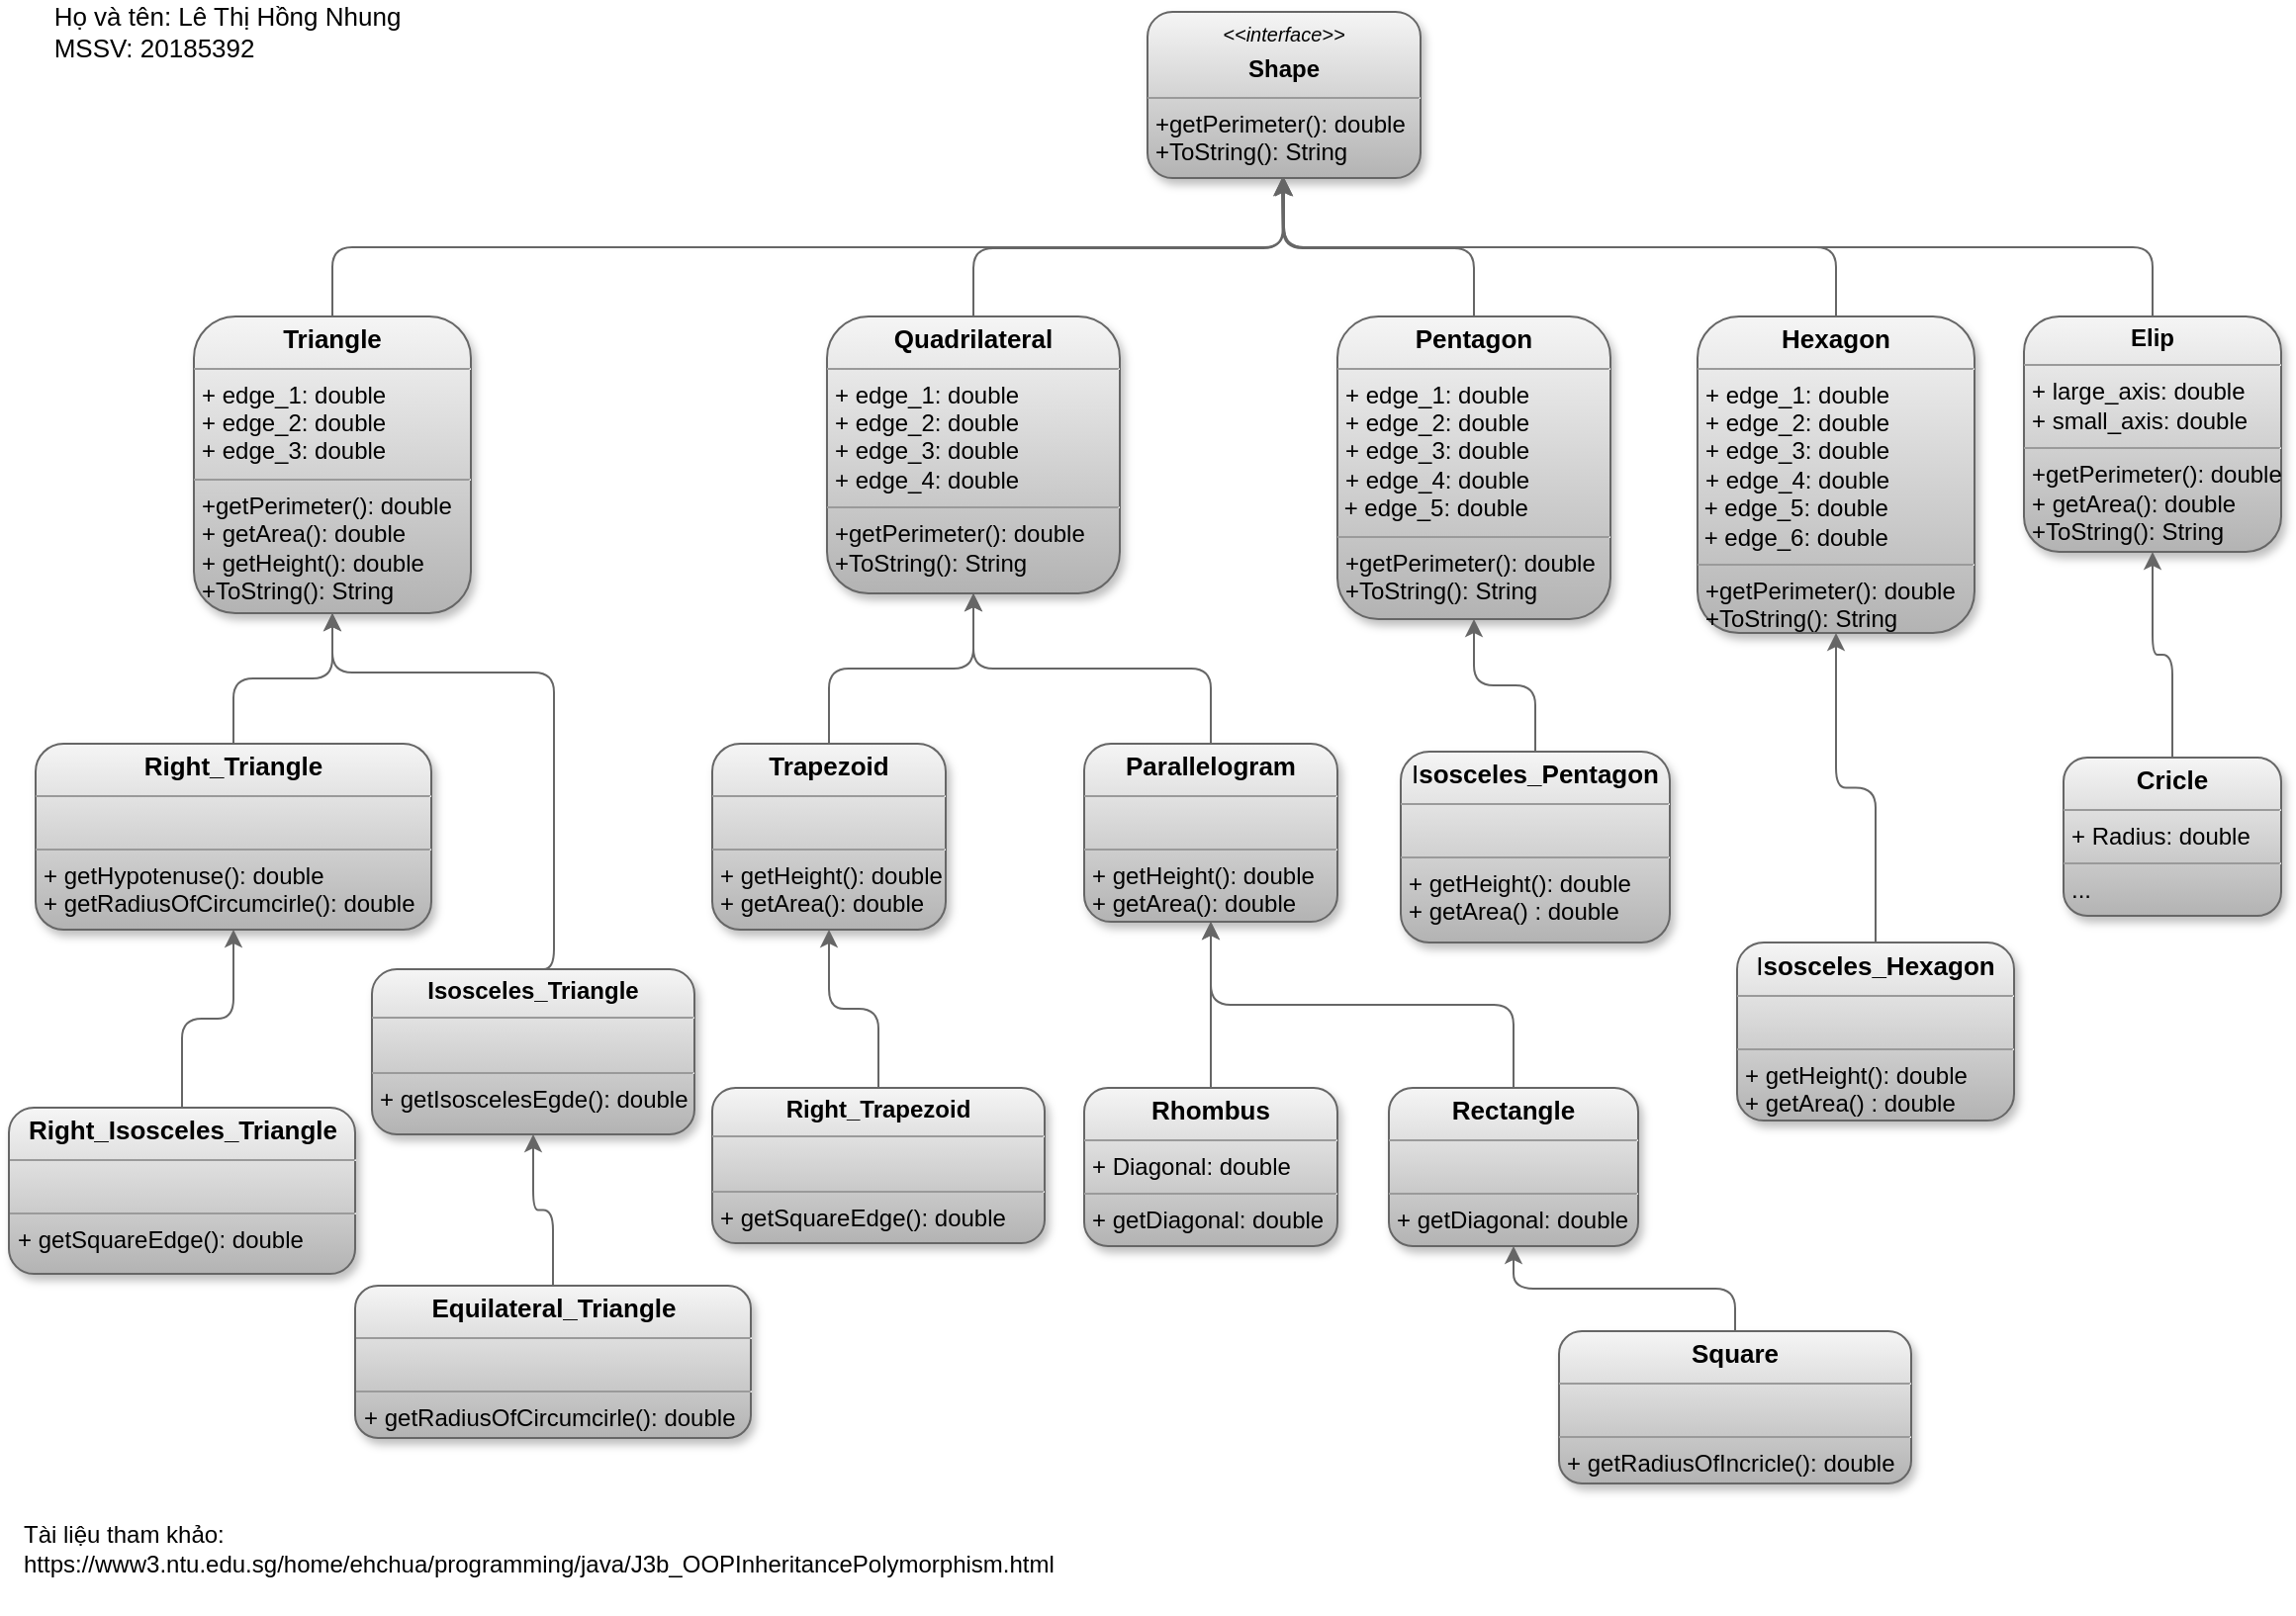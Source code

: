 <mxfile version="14.1.1" type="github">
  <diagram id="C5RBs43oDa-KdzZeNtuy" name="Page-1">
    <mxGraphModel dx="1351" dy="921" grid="1" gridSize="10" guides="1" tooltips="1" connect="1" arrows="1" fold="1" page="1" pageScale="1" pageWidth="1169" pageHeight="827" background="none" math="0" shadow="0">
      <root>
        <mxCell id="WIyWlLk6GJQsqaUBKTNV-0" />
        <mxCell id="WIyWlLk6GJQsqaUBKTNV-1" parent="WIyWlLk6GJQsqaUBKTNV-0" />
        <mxCell id="U2i1dE1MUxdrKTtORMYy-55" value="&lt;p style=&quot;margin: 0px ; margin-top: 4px ; text-align: center&quot;&gt;&lt;b&gt;&lt;font style=&quot;font-size: 13px&quot;&gt;Cricle&lt;/font&gt;&lt;/b&gt;&lt;/p&gt;&lt;hr size=&quot;1&quot;&gt;&lt;p style=&quot;margin: 0px ; margin-left: 4px&quot;&gt;+ Radius: double&lt;/p&gt;&lt;hr size=&quot;1&quot;&gt;&lt;p style=&quot;margin: 0px ; margin-left: 4px&quot;&gt;...&lt;/p&gt;" style="verticalAlign=top;align=left;overflow=fill;fontSize=12;fontFamily=Helvetica;html=1;rounded=1;shadow=1;gradientColor=#b3b3b3;fillColor=#f5f5f5;strokeColor=#666666;" parent="WIyWlLk6GJQsqaUBKTNV-1" vertex="1">
          <mxGeometry x="1045" y="393" width="110" height="80" as="geometry" />
        </mxCell>
        <mxCell id="U2i1dE1MUxdrKTtORMYy-7" value="&lt;p style=&quot;margin: 0px ; margin-top: 4px ; text-align: center&quot;&gt;&lt;i&gt;&lt;font style=&quot;font-size: 10px&quot;&gt;&amp;lt;&amp;lt;interface&amp;gt;&amp;gt;&lt;/font&gt;&lt;/i&gt;&lt;/p&gt;&lt;p style=&quot;margin: 0px ; margin-top: 4px ; text-align: center&quot;&gt;&lt;b&gt;Shape&lt;/b&gt;&lt;/p&gt;&lt;hr size=&quot;1&quot;&gt;&lt;p style=&quot;margin: 0px ; margin-left: 4px&quot;&gt;+getPerimeter(): double&amp;nbsp;&lt;/p&gt;&lt;p style=&quot;margin: 0px ; margin-left: 4px&quot;&gt;+ToString(): String&lt;br&gt;&lt;/p&gt;" style="verticalAlign=top;align=left;overflow=fill;fontSize=12;fontFamily=Helvetica;html=1;rounded=1;shadow=1;gradientColor=#b3b3b3;fillColor=#f5f5f5;strokeColor=#666666;" parent="WIyWlLk6GJQsqaUBKTNV-1" vertex="1">
          <mxGeometry x="582" y="16" width="138" height="84" as="geometry" />
        </mxCell>
        <mxCell id="fny_NA5VheAXMlxeYnRB-1" style="edgeStyle=orthogonalEdgeStyle;orthogonalLoop=1;jettySize=auto;html=1;exitX=0.5;exitY=0;exitDx=0;exitDy=0;entryX=0.5;entryY=1;entryDx=0;entryDy=0;gradientColor=#b3b3b3;fillColor=#f5f5f5;strokeColor=#666666;" parent="WIyWlLk6GJQsqaUBKTNV-1" source="U2i1dE1MUxdrKTtORMYy-12" target="U2i1dE1MUxdrKTtORMYy-7" edge="1">
          <mxGeometry relative="1" as="geometry" />
        </mxCell>
        <mxCell id="U2i1dE1MUxdrKTtORMYy-12" value="&lt;p style=&quot;margin: 0px ; margin-top: 4px ; text-align: center&quot;&gt;&lt;b&gt;&lt;font style=&quot;font-size: 13px&quot;&gt;Triangle&lt;/font&gt;&lt;/b&gt;&lt;br&gt;&lt;/p&gt;&lt;hr size=&quot;1&quot;&gt;&lt;p style=&quot;margin: 0px ; margin-left: 4px&quot;&gt;+ edge_1: double&lt;/p&gt;&lt;p style=&quot;margin: 0px ; margin-left: 4px&quot;&gt;+ edge_2: double&lt;/p&gt;&lt;p style=&quot;margin: 0px ; margin-left: 4px&quot;&gt;+ edge_3: double&lt;/p&gt;&lt;hr size=&quot;1&quot;&gt;&lt;p style=&quot;margin: 0px ; margin-left: 4px&quot;&gt;+getPerimeter(): double&amp;nbsp;&lt;br&gt;&lt;/p&gt;&lt;p style=&quot;margin: 0px ; margin-left: 4px&quot;&gt;+ getArea(): double&lt;/p&gt;&lt;p style=&quot;margin: 0px ; margin-left: 4px&quot;&gt;+ getHeight(): double&lt;/p&gt;&lt;p style=&quot;margin: 0px 0px 0px 4px&quot;&gt;+ToString(): String&lt;/p&gt;" style="verticalAlign=top;align=left;overflow=fill;fontSize=12;fontFamily=Helvetica;html=1;rounded=1;shadow=1;gradientColor=#b3b3b3;fillColor=#f5f5f5;strokeColor=#666666;" parent="WIyWlLk6GJQsqaUBKTNV-1" vertex="1">
          <mxGeometry x="100" y="170" width="140" height="150" as="geometry" />
        </mxCell>
        <mxCell id="fny_NA5VheAXMlxeYnRB-7" style="edgeStyle=orthogonalEdgeStyle;orthogonalLoop=1;jettySize=auto;html=1;exitX=0.5;exitY=0;exitDx=0;exitDy=0;gradientColor=#b3b3b3;fillColor=#f5f5f5;strokeColor=#666666;" parent="WIyWlLk6GJQsqaUBKTNV-1" source="U2i1dE1MUxdrKTtORMYy-14" edge="1">
          <mxGeometry relative="1" as="geometry">
            <mxPoint x="650" y="100" as="targetPoint" />
          </mxGeometry>
        </mxCell>
        <mxCell id="U2i1dE1MUxdrKTtORMYy-14" value="&lt;p style=&quot;margin: 0px ; margin-top: 4px ; text-align: center&quot;&gt;&lt;font style=&quot;font-size: 13px&quot;&gt;&lt;b&gt;Quadrilateral&lt;/b&gt;&lt;/font&gt;&lt;br&gt;&lt;/p&gt;&lt;hr size=&quot;1&quot;&gt;&lt;p style=&quot;margin: 0px 0px 0px 4px&quot;&gt;+ edge_1: double&lt;/p&gt;&lt;p style=&quot;margin: 0px 0px 0px 4px&quot;&gt;+ edge_2: double&lt;/p&gt;&lt;p style=&quot;margin: 0px 0px 0px 4px&quot;&gt;+ edge_3: double&lt;/p&gt;&lt;p style=&quot;margin: 0px 0px 0px 4px&quot;&gt;+ edge_4: double&lt;/p&gt;&lt;hr size=&quot;1&quot;&gt;&lt;p style=&quot;margin: 0px 0px 0px 4px&quot;&gt;+getPerimeter(): double&amp;nbsp;&lt;/p&gt;&lt;p style=&quot;margin: 0px 0px 0px 4px&quot;&gt;+ToString(): String&lt;/p&gt;" style="verticalAlign=top;align=left;overflow=fill;fontSize=12;fontFamily=Helvetica;html=1;rounded=1;shadow=1;gradientColor=#b3b3b3;fillColor=#f5f5f5;strokeColor=#666666;" parent="WIyWlLk6GJQsqaUBKTNV-1" vertex="1">
          <mxGeometry x="420" y="170" width="148" height="140" as="geometry" />
        </mxCell>
        <mxCell id="fny_NA5VheAXMlxeYnRB-14" style="edgeStyle=orthogonalEdgeStyle;orthogonalLoop=1;jettySize=auto;html=1;exitX=0.5;exitY=0;exitDx=0;exitDy=0;gradientColor=#b3b3b3;fillColor=#f5f5f5;strokeColor=#666666;" parent="WIyWlLk6GJQsqaUBKTNV-1" source="U2i1dE1MUxdrKTtORMYy-15" edge="1">
          <mxGeometry relative="1" as="geometry">
            <mxPoint x="650.0" y="100" as="targetPoint" />
          </mxGeometry>
        </mxCell>
        <mxCell id="U2i1dE1MUxdrKTtORMYy-15" value="&lt;p style=&quot;margin: 0px ; margin-top: 4px ; text-align: center&quot;&gt;&lt;b&gt;&lt;font style=&quot;font-size: 13px&quot;&gt;Pentagon&lt;/font&gt;&lt;/b&gt;&lt;br&gt;&lt;/p&gt;&lt;hr size=&quot;1&quot;&gt;&lt;p style=&quot;margin: 0px 0px 0px 4px&quot;&gt;+ edge_1: double&lt;/p&gt;&lt;p style=&quot;margin: 0px 0px 0px 4px&quot;&gt;+ edge_2: double&lt;/p&gt;&lt;p style=&quot;margin: 0px 0px 0px 4px&quot;&gt;+ edge_3: double&lt;/p&gt;&lt;p style=&quot;margin: 0px 0px 0px 4px&quot;&gt;+ edge_4: double&lt;/p&gt;&lt;div&gt;&amp;nbsp;+ edge_5: double&lt;/div&gt;&lt;hr size=&quot;1&quot;&gt;&lt;p style=&quot;margin: 0px 0px 0px 4px&quot;&gt;+getPerimeter(): double&amp;nbsp;&lt;/p&gt;&lt;p style=&quot;margin: 0px 0px 0px 4px&quot;&gt;+ToString(): String&lt;/p&gt;" style="verticalAlign=top;align=left;overflow=fill;fontSize=12;fontFamily=Helvetica;html=1;rounded=1;shadow=1;gradientColor=#b3b3b3;fillColor=#f5f5f5;strokeColor=#666666;" parent="WIyWlLk6GJQsqaUBKTNV-1" vertex="1">
          <mxGeometry x="678" y="170" width="138" height="153" as="geometry" />
        </mxCell>
        <mxCell id="fny_NA5VheAXMlxeYnRB-2" style="edgeStyle=orthogonalEdgeStyle;orthogonalLoop=1;jettySize=auto;html=1;exitX=0.5;exitY=0;exitDx=0;exitDy=0;entryX=0.5;entryY=1;entryDx=0;entryDy=0;gradientColor=#b3b3b3;fillColor=#f5f5f5;strokeColor=#666666;" parent="WIyWlLk6GJQsqaUBKTNV-1" source="U2i1dE1MUxdrKTtORMYy-33" target="U2i1dE1MUxdrKTtORMYy-12" edge="1">
          <mxGeometry relative="1" as="geometry" />
        </mxCell>
        <mxCell id="U2i1dE1MUxdrKTtORMYy-33" value="&lt;p style=&quot;margin: 0px ; margin-top: 4px ; text-align: center&quot;&gt;&lt;b&gt;&lt;font style=&quot;font-size: 13px&quot;&gt;Right_Triangle&lt;/font&gt;&lt;/b&gt;&lt;/p&gt;&lt;hr size=&quot;1&quot;&gt;&lt;p style=&quot;margin: 0px ; margin-left: 4px&quot;&gt;&lt;br&gt;&lt;/p&gt;&lt;hr size=&quot;1&quot;&gt;&lt;p style=&quot;margin: 0px ; margin-left: 4px&quot;&gt;+ getHypotenuse(): double&lt;/p&gt;&lt;p style=&quot;margin: 0px ; margin-left: 4px&quot;&gt;+ getRadiusOfCircumcirle(): double&lt;br&gt;&lt;/p&gt;" style="verticalAlign=top;align=left;overflow=fill;fontSize=12;fontFamily=Helvetica;html=1;rounded=1;shadow=1;gradientColor=#b3b3b3;fillColor=#f5f5f5;strokeColor=#666666;" parent="WIyWlLk6GJQsqaUBKTNV-1" vertex="1">
          <mxGeometry x="20" y="386" width="200" height="94" as="geometry" />
        </mxCell>
        <mxCell id="fny_NA5VheAXMlxeYnRB-5" style="edgeStyle=orthogonalEdgeStyle;orthogonalLoop=1;jettySize=auto;html=1;exitX=0.5;exitY=0;exitDx=0;exitDy=0;entryX=0.5;entryY=1;entryDx=0;entryDy=0;gradientColor=#b3b3b3;fillColor=#f5f5f5;strokeColor=#666666;" parent="WIyWlLk6GJQsqaUBKTNV-1" source="U2i1dE1MUxdrKTtORMYy-42" target="U2i1dE1MUxdrKTtORMYy-14" edge="1">
          <mxGeometry relative="1" as="geometry" />
        </mxCell>
        <mxCell id="U2i1dE1MUxdrKTtORMYy-42" value="&lt;p style=&quot;margin: 0px ; margin-top: 4px ; text-align: center&quot;&gt;&lt;font style=&quot;font-size: 13px&quot;&gt;&lt;b&gt;Trapezoid&lt;/b&gt;&lt;/font&gt;&lt;br&gt;&lt;/p&gt;&lt;hr size=&quot;1&quot;&gt;&lt;p style=&quot;margin: 0px ; margin-left: 4px&quot;&gt;&lt;br&gt;&lt;/p&gt;&lt;hr size=&quot;1&quot;&gt;&lt;p style=&quot;margin: 0px ; margin-left: 4px&quot;&gt;+ getHeight(): double&lt;/p&gt;&lt;p style=&quot;margin: 0px ; margin-left: 4px&quot;&gt;+ getArea(): double&lt;/p&gt;&lt;p style=&quot;margin: 0px ; margin-left: 4px&quot;&gt;&lt;br&gt;&lt;/p&gt;&lt;p style=&quot;margin: 0px ; margin-left: 4px&quot;&gt;&lt;br&gt;&lt;/p&gt;" style="verticalAlign=top;align=left;overflow=fill;fontSize=12;fontFamily=Helvetica;html=1;rounded=1;shadow=1;gradientColor=#b3b3b3;fillColor=#f5f5f5;strokeColor=#666666;" parent="WIyWlLk6GJQsqaUBKTNV-1" vertex="1">
          <mxGeometry x="362" y="386" width="118" height="94" as="geometry" />
        </mxCell>
        <mxCell id="fny_NA5VheAXMlxeYnRB-8" style="edgeStyle=orthogonalEdgeStyle;orthogonalLoop=1;jettySize=auto;html=1;exitX=0.5;exitY=0;exitDx=0;exitDy=0;entryX=0.5;entryY=1;entryDx=0;entryDy=0;gradientColor=#b3b3b3;fillColor=#f5f5f5;strokeColor=#666666;" parent="WIyWlLk6GJQsqaUBKTNV-1" source="U2i1dE1MUxdrKTtORMYy-43" target="U2i1dE1MUxdrKTtORMYy-14" edge="1">
          <mxGeometry relative="1" as="geometry" />
        </mxCell>
        <mxCell id="U2i1dE1MUxdrKTtORMYy-43" value="&lt;p style=&quot;margin: 0px ; margin-top: 4px ; text-align: center&quot;&gt;&lt;b&gt;&lt;font style=&quot;font-size: 13px&quot;&gt;Parallelogram&lt;/font&gt;&lt;/b&gt;&lt;br&gt;&lt;/p&gt;&lt;hr size=&quot;1&quot;&gt;&lt;p style=&quot;margin: 0px ; margin-left: 4px&quot;&gt;&lt;br&gt;&lt;/p&gt;&lt;hr size=&quot;1&quot;&gt;&lt;p style=&quot;margin: 0px ; margin-left: 4px&quot;&gt;+ getHeight(): double&lt;/p&gt;&lt;p style=&quot;margin: 0px ; margin-left: 4px&quot;&gt;+ getArea(): double&lt;/p&gt;" style="verticalAlign=top;align=left;overflow=fill;fontSize=12;fontFamily=Helvetica;html=1;rounded=1;shadow=1;gradientColor=#b3b3b3;fillColor=#f5f5f5;strokeColor=#666666;" parent="WIyWlLk6GJQsqaUBKTNV-1" vertex="1">
          <mxGeometry x="550" y="386" width="128" height="90" as="geometry" />
        </mxCell>
        <mxCell id="fny_NA5VheAXMlxeYnRB-16" style="edgeStyle=orthogonalEdgeStyle;orthogonalLoop=1;jettySize=auto;html=1;exitX=0.5;exitY=0;exitDx=0;exitDy=0;entryX=0.5;entryY=1;entryDx=0;entryDy=0;gradientColor=#b3b3b3;fillColor=#f5f5f5;strokeColor=#666666;" parent="WIyWlLk6GJQsqaUBKTNV-1" source="U2i1dE1MUxdrKTtORMYy-46" target="U2i1dE1MUxdrKTtORMYy-15" edge="1">
          <mxGeometry relative="1" as="geometry" />
        </mxCell>
        <mxCell id="U2i1dE1MUxdrKTtORMYy-46" value="&lt;p style=&quot;margin: 4px 0px 0px ; text-align: center ; font-size: 13px&quot;&gt;I&lt;b&gt;sosceles_Pentagon&lt;/b&gt;&lt;/p&gt;&lt;hr size=&quot;1&quot;&gt;&lt;p style=&quot;margin: 0px ; margin-left: 4px&quot;&gt;&lt;br&gt;&lt;/p&gt;&lt;hr size=&quot;1&quot;&gt;&lt;p style=&quot;margin: 0px ; margin-left: 4px&quot;&gt;+ getHeight(): double&lt;/p&gt;&lt;p style=&quot;margin: 0px ; margin-left: 4px&quot;&gt;+ getArea() : double&lt;/p&gt;" style="verticalAlign=top;align=left;overflow=fill;fontSize=12;fontFamily=Helvetica;html=1;rounded=1;shadow=1;gradientColor=#b3b3b3;fillColor=#f5f5f5;strokeColor=#666666;" parent="WIyWlLk6GJQsqaUBKTNV-1" vertex="1">
          <mxGeometry x="710" y="390" width="136" height="96.5" as="geometry" />
        </mxCell>
        <mxCell id="fny_NA5VheAXMlxeYnRB-15" style="edgeStyle=orthogonalEdgeStyle;orthogonalLoop=1;jettySize=auto;html=1;exitX=0.5;exitY=0;exitDx=0;exitDy=0;entryX=0.5;entryY=1;entryDx=0;entryDy=0;gradientColor=#b3b3b3;fillColor=#f5f5f5;strokeColor=#666666;" parent="WIyWlLk6GJQsqaUBKTNV-1" source="U2i1dE1MUxdrKTtORMYy-50" target="U2i1dE1MUxdrKTtORMYy-7" edge="1">
          <mxGeometry relative="1" as="geometry" />
        </mxCell>
        <mxCell id="U2i1dE1MUxdrKTtORMYy-50" value="&lt;p style=&quot;margin: 0px ; margin-top: 4px ; text-align: center&quot;&gt;&lt;b&gt;&lt;font style=&quot;font-size: 13px&quot;&gt;Hexagon&lt;/font&gt;&lt;/b&gt;&lt;br&gt;&lt;/p&gt;&lt;hr size=&quot;1&quot;&gt;&lt;p style=&quot;margin: 0px 0px 0px 4px&quot;&gt;+ edge_1: double&lt;/p&gt;&lt;p style=&quot;margin: 0px 0px 0px 4px&quot;&gt;+ edge_2: double&lt;/p&gt;&lt;p style=&quot;margin: 0px 0px 0px 4px&quot;&gt;+ edge_3: double&lt;/p&gt;&lt;p style=&quot;margin: 0px 0px 0px 4px&quot;&gt;+ edge_4: double&lt;/p&gt;&lt;div&gt;&amp;nbsp;+ edge_5: double&lt;/div&gt;&lt;div&gt;&amp;nbsp;+ edge_6: double&lt;/div&gt;&lt;hr size=&quot;1&quot;&gt;&lt;p style=&quot;margin: 0px 0px 0px 4px&quot;&gt;+getPerimeter(): double&amp;nbsp;&lt;/p&gt;&lt;p style=&quot;margin: 0px 0px 0px 4px&quot;&gt;+ToString(): String&lt;/p&gt;" style="verticalAlign=top;align=left;overflow=fill;fontSize=12;fontFamily=Helvetica;html=1;rounded=1;glass=0;shadow=1;sketch=0;gradientColor=#b3b3b3;fillColor=#f5f5f5;strokeColor=#666666;" parent="WIyWlLk6GJQsqaUBKTNV-1" vertex="1">
          <mxGeometry x="860" y="170" width="140" height="160" as="geometry" />
        </mxCell>
        <mxCell id="fny_NA5VheAXMlxeYnRB-13" style="edgeStyle=orthogonalEdgeStyle;orthogonalLoop=1;jettySize=auto;html=1;exitX=0.5;exitY=0;exitDx=0;exitDy=0;entryX=0.5;entryY=1;entryDx=0;entryDy=0;gradientColor=#b3b3b3;fillColor=#f5f5f5;strokeColor=#666666;" parent="WIyWlLk6GJQsqaUBKTNV-1" source="U2i1dE1MUxdrKTtORMYy-53" target="U2i1dE1MUxdrKTtORMYy-7" edge="1">
          <mxGeometry relative="1" as="geometry" />
        </mxCell>
        <mxCell id="U2i1dE1MUxdrKTtORMYy-53" value="&lt;p style=&quot;margin: 0px ; margin-top: 4px ; text-align: center&quot;&gt;&lt;b&gt;Elip&lt;/b&gt;&lt;/p&gt;&lt;hr size=&quot;1&quot;&gt;&lt;p style=&quot;margin: 0px ; margin-left: 4px&quot;&gt;+ large_axis: double&lt;/p&gt;&lt;p style=&quot;margin: 0px ; margin-left: 4px&quot;&gt;+ small_axis: double&lt;/p&gt;&lt;hr size=&quot;1&quot;&gt;&lt;p style=&quot;margin: 0px 0px 0px 4px&quot;&gt;+getPerimeter(): double&amp;nbsp;&lt;br&gt;&lt;/p&gt;&lt;p style=&quot;margin: 0px 0px 0px 4px&quot;&gt;+ getArea(): double&lt;/p&gt;&lt;p style=&quot;margin: 0px 0px 0px 4px&quot;&gt;+ToString(): String&lt;/p&gt;" style="verticalAlign=top;align=left;overflow=fill;fontSize=12;fontFamily=Helvetica;html=1;rounded=1;shadow=1;gradientColor=#b3b3b3;fillColor=#f5f5f5;strokeColor=#666666;" parent="WIyWlLk6GJQsqaUBKTNV-1" vertex="1">
          <mxGeometry x="1025" y="170" width="130" height="119" as="geometry" />
        </mxCell>
        <mxCell id="fny_NA5VheAXMlxeYnRB-12" style="edgeStyle=orthogonalEdgeStyle;orthogonalLoop=1;jettySize=auto;html=1;exitX=0.5;exitY=0;exitDx=0;exitDy=0;entryX=0.5;entryY=1;entryDx=0;entryDy=0;gradientColor=#b3b3b3;fillColor=#f5f5f5;strokeColor=#666666;" parent="WIyWlLk6GJQsqaUBKTNV-1" source="U2i1dE1MUxdrKTtORMYy-55" target="U2i1dE1MUxdrKTtORMYy-53" edge="1">
          <mxGeometry relative="1" as="geometry" />
        </mxCell>
        <mxCell id="fny_NA5VheAXMlxeYnRB-3" style="edgeStyle=orthogonalEdgeStyle;orthogonalLoop=1;jettySize=auto;html=1;exitX=0.5;exitY=0;exitDx=0;exitDy=0;entryX=0.5;entryY=1;entryDx=0;entryDy=0;gradientColor=#b3b3b3;fillColor=#f5f5f5;strokeColor=#666666;" parent="WIyWlLk6GJQsqaUBKTNV-1" source="U2i1dE1MUxdrKTtORMYy-60" target="U2i1dE1MUxdrKTtORMYy-12" edge="1">
          <mxGeometry relative="1" as="geometry">
            <Array as="points">
              <mxPoint x="282" y="350" />
              <mxPoint x="170" y="350" />
            </Array>
          </mxGeometry>
        </mxCell>
        <mxCell id="U2i1dE1MUxdrKTtORMYy-60" value="&lt;p style=&quot;margin: 0px ; margin-top: 4px ; text-align: center&quot;&gt;&lt;b&gt;Isosceles_Triangle&lt;/b&gt;&lt;/p&gt;&lt;hr size=&quot;1&quot;&gt;&lt;p style=&quot;margin: 0px ; margin-left: 4px&quot;&gt;&lt;br&gt;&lt;/p&gt;&lt;hr size=&quot;1&quot;&gt;&lt;p style=&quot;margin: 0px ; margin-left: 4px&quot;&gt;+ getIsoscelesEgde(): double&lt;/p&gt;" style="verticalAlign=top;align=left;overflow=fill;fontSize=12;fontFamily=Helvetica;html=1;rounded=1;shadow=1;gradientColor=#b3b3b3;fillColor=#f5f5f5;strokeColor=#666666;" parent="WIyWlLk6GJQsqaUBKTNV-1" vertex="1">
          <mxGeometry x="190" y="500" width="163" height="83.5" as="geometry" />
        </mxCell>
        <mxCell id="fny_NA5VheAXMlxeYnRB-6" style="edgeStyle=orthogonalEdgeStyle;orthogonalLoop=1;jettySize=auto;html=1;exitX=0.5;exitY=0;exitDx=0;exitDy=0;entryX=0.5;entryY=1;entryDx=0;entryDy=0;gradientColor=#b3b3b3;fillColor=#f5f5f5;strokeColor=#666666;" parent="WIyWlLk6GJQsqaUBKTNV-1" source="U2i1dE1MUxdrKTtORMYy-65" target="U2i1dE1MUxdrKTtORMYy-42" edge="1">
          <mxGeometry relative="1" as="geometry" />
        </mxCell>
        <mxCell id="U2i1dE1MUxdrKTtORMYy-65" value="&lt;p style=&quot;margin: 0px ; margin-top: 4px ; text-align: center&quot;&gt;&lt;b&gt;Right_Trapezoid&lt;/b&gt;&lt;/p&gt;&lt;hr size=&quot;1&quot;&gt;&lt;p style=&quot;margin: 0px ; margin-left: 4px&quot;&gt;&lt;br&gt;&lt;/p&gt;&lt;hr size=&quot;1&quot;&gt;&lt;p style=&quot;margin: 0px ; margin-left: 4px&quot;&gt;+ getSquareEdge(): double&lt;/p&gt;&lt;p style=&quot;margin: 0px ; margin-left: 4px&quot;&gt;&lt;br&gt;&lt;/p&gt;" style="verticalAlign=top;align=left;overflow=fill;fontSize=12;fontFamily=Helvetica;html=1;rounded=1;shadow=1;gradientColor=#b3b3b3;fillColor=#f5f5f5;strokeColor=#666666;" parent="WIyWlLk6GJQsqaUBKTNV-1" vertex="1">
          <mxGeometry x="362" y="560" width="168" height="78.5" as="geometry" />
        </mxCell>
        <mxCell id="fny_NA5VheAXMlxeYnRB-10" style="edgeStyle=orthogonalEdgeStyle;orthogonalLoop=1;jettySize=auto;html=1;exitX=0.5;exitY=0;exitDx=0;exitDy=0;entryX=0.5;entryY=1;entryDx=0;entryDy=0;gradientColor=#b3b3b3;fillColor=#f5f5f5;strokeColor=#666666;" parent="WIyWlLk6GJQsqaUBKTNV-1" source="U2i1dE1MUxdrKTtORMYy-68" target="U2i1dE1MUxdrKTtORMYy-43" edge="1">
          <mxGeometry relative="1" as="geometry" />
        </mxCell>
        <mxCell id="U2i1dE1MUxdrKTtORMYy-68" value="&lt;p style=&quot;margin: 0px ; margin-top: 4px ; text-align: center&quot;&gt;&lt;b&gt;&lt;font style=&quot;font-size: 13px&quot;&gt;Rectangle&lt;/font&gt;&lt;/b&gt;&lt;br&gt;&lt;/p&gt;&lt;hr size=&quot;1&quot;&gt;&lt;p style=&quot;margin: 0px ; margin-left: 4px&quot;&gt;&lt;br&gt;&lt;/p&gt;&lt;hr size=&quot;1&quot;&gt;&lt;p style=&quot;margin: 0px ; margin-left: 4px&quot;&gt;+ getDiagonal: double&lt;/p&gt;&lt;p style=&quot;margin: 0px ; margin-left: 4px&quot;&gt;&lt;br&gt;&lt;/p&gt;" style="verticalAlign=top;align=left;overflow=fill;fontSize=12;fontFamily=Helvetica;html=1;rounded=1;shadow=1;gradientColor=#b3b3b3;fillColor=#f5f5f5;strokeColor=#666666;" parent="WIyWlLk6GJQsqaUBKTNV-1" vertex="1">
          <mxGeometry x="704" y="560" width="126" height="80" as="geometry" />
        </mxCell>
        <mxCell id="fny_NA5VheAXMlxeYnRB-9" style="edgeStyle=orthogonalEdgeStyle;orthogonalLoop=1;jettySize=auto;html=1;exitX=0.5;exitY=0;exitDx=0;exitDy=0;entryX=0.5;entryY=1;entryDx=0;entryDy=0;gradientColor=#b3b3b3;fillColor=#f5f5f5;strokeColor=#666666;" parent="WIyWlLk6GJQsqaUBKTNV-1" source="U2i1dE1MUxdrKTtORMYy-70" target="U2i1dE1MUxdrKTtORMYy-43" edge="1">
          <mxGeometry relative="1" as="geometry" />
        </mxCell>
        <mxCell id="U2i1dE1MUxdrKTtORMYy-70" value="&lt;p style=&quot;margin: 0px ; margin-top: 4px ; text-align: center&quot;&gt;&lt;b&gt;&lt;font style=&quot;font-size: 13px&quot;&gt;Rhombus&lt;/font&gt;&lt;/b&gt;&lt;br&gt;&lt;/p&gt;&lt;hr size=&quot;1&quot;&gt;&lt;p style=&quot;margin: 0px ; margin-left: 4px&quot;&gt;+ Diagonal: double&lt;/p&gt;&lt;hr size=&quot;1&quot;&gt;&lt;p style=&quot;margin: 0px 0px 0px 4px&quot;&gt;+ getDiagonal: double&lt;/p&gt;&lt;div&gt;&lt;br&gt;&lt;/div&gt;" style="verticalAlign=top;align=left;overflow=fill;fontSize=12;fontFamily=Helvetica;html=1;rounded=1;shadow=1;gradientColor=#b3b3b3;fillColor=#f5f5f5;strokeColor=#666666;" parent="WIyWlLk6GJQsqaUBKTNV-1" vertex="1">
          <mxGeometry x="550" y="560" width="128" height="80" as="geometry" />
        </mxCell>
        <mxCell id="fny_NA5VheAXMlxeYnRB-11" style="edgeStyle=orthogonalEdgeStyle;orthogonalLoop=1;jettySize=auto;html=1;exitX=0.5;exitY=0;exitDx=0;exitDy=0;entryX=0.5;entryY=1;entryDx=0;entryDy=0;gradientColor=#b3b3b3;fillColor=#f5f5f5;strokeColor=#666666;" parent="WIyWlLk6GJQsqaUBKTNV-1" source="U2i1dE1MUxdrKTtORMYy-72" target="U2i1dE1MUxdrKTtORMYy-68" edge="1">
          <mxGeometry relative="1" as="geometry" />
        </mxCell>
        <mxCell id="U2i1dE1MUxdrKTtORMYy-72" value="&lt;p style=&quot;margin: 0px ; margin-top: 4px ; text-align: center&quot;&gt;&lt;b&gt;&lt;font style=&quot;font-size: 13px&quot;&gt;Square&lt;/font&gt;&lt;/b&gt;&lt;br&gt;&lt;/p&gt;&lt;hr size=&quot;1&quot;&gt;&lt;p style=&quot;margin: 0px ; margin-left: 4px&quot;&gt;&lt;br&gt;&lt;/p&gt;&lt;hr size=&quot;1&quot;&gt;&lt;p style=&quot;margin: 0px ; margin-left: 4px&quot;&gt;+ getRadiusOfIncricle(): double&lt;/p&gt;&lt;p style=&quot;margin: 0px ; margin-left: 4px&quot;&gt;&lt;br&gt;&lt;/p&gt;" style="verticalAlign=top;align=left;overflow=fill;fontSize=12;fontFamily=Helvetica;html=1;rounded=1;shadow=1;fillColor=#f5f5f5;strokeColor=#666666;gradientColor=#b3b3b3;" parent="WIyWlLk6GJQsqaUBKTNV-1" vertex="1">
          <mxGeometry x="790" y="683" width="178" height="77" as="geometry" />
        </mxCell>
        <mxCell id="U2i1dE1MUxdrKTtORMYy-81" value="&lt;span style=&quot;font-size: 13px&quot;&gt;&lt;font style=&quot;font-size: 13px&quot;&gt;Họ và tên: Lê Thị Hồng Nhung&lt;br&gt;&lt;/font&gt;&lt;/span&gt;&lt;div style=&quot;text-align: left ; font-size: 13px&quot;&gt;&lt;span&gt;&lt;font style=&quot;font-size: 13px&quot;&gt;MSSV: 20185392&lt;/font&gt;&lt;/span&gt;&lt;/div&gt;" style="text;html=1;strokeColor=none;fillColor=none;align=center;verticalAlign=middle;whiteSpace=wrap;fontStyle=0;rounded=1;" parent="WIyWlLk6GJQsqaUBKTNV-1" vertex="1">
          <mxGeometry x="12" y="16" width="210" height="20" as="geometry" />
        </mxCell>
        <mxCell id="U2i1dE1MUxdrKTtORMYy-83" value="Tài liệu tham khảo: &lt;br&gt;https://www3.ntu.edu.sg/home/ehchua/programming/java/J3b_OOPInheritancePolymorphism.html" style="text;html=1;strokeColor=none;fillColor=none;align=left;verticalAlign=middle;whiteSpace=wrap;rounded=1;" parent="WIyWlLk6GJQsqaUBKTNV-1" vertex="1">
          <mxGeometry x="12" y="760" width="680" height="66" as="geometry" />
        </mxCell>
        <mxCell id="fny_NA5VheAXMlxeYnRB-4" style="edgeStyle=orthogonalEdgeStyle;orthogonalLoop=1;jettySize=auto;html=1;exitX=0.5;exitY=0;exitDx=0;exitDy=0;entryX=0.5;entryY=1;entryDx=0;entryDy=0;gradientColor=#b3b3b3;fillColor=#f5f5f5;strokeColor=#666666;" parent="WIyWlLk6GJQsqaUBKTNV-1" source="fny_NA5VheAXMlxeYnRB-0" target="U2i1dE1MUxdrKTtORMYy-33" edge="1">
          <mxGeometry relative="1" as="geometry" />
        </mxCell>
        <mxCell id="fny_NA5VheAXMlxeYnRB-0" value="&lt;p style=&quot;margin: 0px ; margin-top: 4px ; text-align: center&quot;&gt;&lt;b&gt;&lt;font style=&quot;font-size: 13px&quot;&gt;Right_Isosceles_Triangle&lt;/font&gt;&lt;/b&gt;&lt;/p&gt;&lt;hr size=&quot;1&quot;&gt;&lt;p style=&quot;margin: 0px ; margin-left: 4px&quot;&gt;&lt;br&gt;&lt;/p&gt;&lt;hr size=&quot;1&quot;&gt;&lt;p style=&quot;margin: 0px ; margin-left: 4px&quot;&gt;+ getSquareEdge(): double&lt;br&gt;&lt;/p&gt;" style="verticalAlign=top;align=left;overflow=fill;fontSize=12;fontFamily=Helvetica;html=1;rounded=1;shadow=1;gradientColor=#b3b3b3;fillColor=#f5f5f5;strokeColor=#666666;" parent="WIyWlLk6GJQsqaUBKTNV-1" vertex="1">
          <mxGeometry x="6.5" y="570" width="175" height="84" as="geometry" />
        </mxCell>
        <mxCell id="fny_NA5VheAXMlxeYnRB-18" style="edgeStyle=orthogonalEdgeStyle;orthogonalLoop=1;jettySize=auto;html=1;exitX=0.5;exitY=0;exitDx=0;exitDy=0;entryX=0.5;entryY=1;entryDx=0;entryDy=0;gradientColor=#b3b3b3;fillColor=#f5f5f5;strokeColor=#666666;" parent="WIyWlLk6GJQsqaUBKTNV-1" source="fny_NA5VheAXMlxeYnRB-17" target="U2i1dE1MUxdrKTtORMYy-60" edge="1">
          <mxGeometry relative="1" as="geometry" />
        </mxCell>
        <mxCell id="fny_NA5VheAXMlxeYnRB-17" value="&lt;p style=&quot;margin: 0px ; margin-top: 4px ; text-align: center&quot;&gt;&lt;font size=&quot;2&quot;&gt;&lt;b&gt;Equilateral_Triangle&lt;/b&gt;&lt;/font&gt;&lt;/p&gt;&lt;hr size=&quot;1&quot;&gt;&lt;p style=&quot;margin: 0px ; margin-left: 4px&quot;&gt;&lt;br&gt;&lt;/p&gt;&lt;hr size=&quot;1&quot;&gt;&lt;p style=&quot;margin: 0px ; margin-left: 4px&quot;&gt;+ getRadiusOfCircumcirle(): double&lt;/p&gt;" style="verticalAlign=top;align=left;overflow=fill;fontSize=12;fontFamily=Helvetica;html=1;rounded=1;shadow=1;gradientColor=#b3b3b3;fillColor=#f5f5f5;strokeColor=#666666;" parent="WIyWlLk6GJQsqaUBKTNV-1" vertex="1">
          <mxGeometry x="181.5" y="660" width="200" height="77" as="geometry" />
        </mxCell>
        <mxCell id="fny_NA5VheAXMlxeYnRB-20" style="edgeStyle=orthogonalEdgeStyle;orthogonalLoop=1;jettySize=auto;html=1;exitX=0.5;exitY=0;exitDx=0;exitDy=0;gradientColor=#b3b3b3;fillColor=#f5f5f5;strokeColor=#666666;" parent="WIyWlLk6GJQsqaUBKTNV-1" source="fny_NA5VheAXMlxeYnRB-19" target="U2i1dE1MUxdrKTtORMYy-50" edge="1">
          <mxGeometry relative="1" as="geometry" />
        </mxCell>
        <mxCell id="fny_NA5VheAXMlxeYnRB-19" value="&lt;p style=&quot;margin: 4px 0px 0px ; text-align: center ; font-size: 13px&quot;&gt;I&lt;b&gt;sosceles_Hexagon&lt;/b&gt;&lt;/p&gt;&lt;hr size=&quot;1&quot;&gt;&lt;p style=&quot;margin: 0px ; margin-left: 4px&quot;&gt;&lt;br&gt;&lt;/p&gt;&lt;hr size=&quot;1&quot;&gt;&lt;p style=&quot;margin: 0px ; margin-left: 4px&quot;&gt;+ getHeight(): double&lt;/p&gt;&lt;p style=&quot;margin: 0px ; margin-left: 4px&quot;&gt;+ getArea() : double&lt;/p&gt;" style="verticalAlign=top;align=left;overflow=fill;fontSize=12;fontFamily=Helvetica;html=1;rounded=1;shadow=1;gradientColor=#b3b3b3;fillColor=#f5f5f5;strokeColor=#666666;" parent="WIyWlLk6GJQsqaUBKTNV-1" vertex="1">
          <mxGeometry x="880" y="486.5" width="140" height="90" as="geometry" />
        </mxCell>
      </root>
    </mxGraphModel>
  </diagram>
</mxfile>
